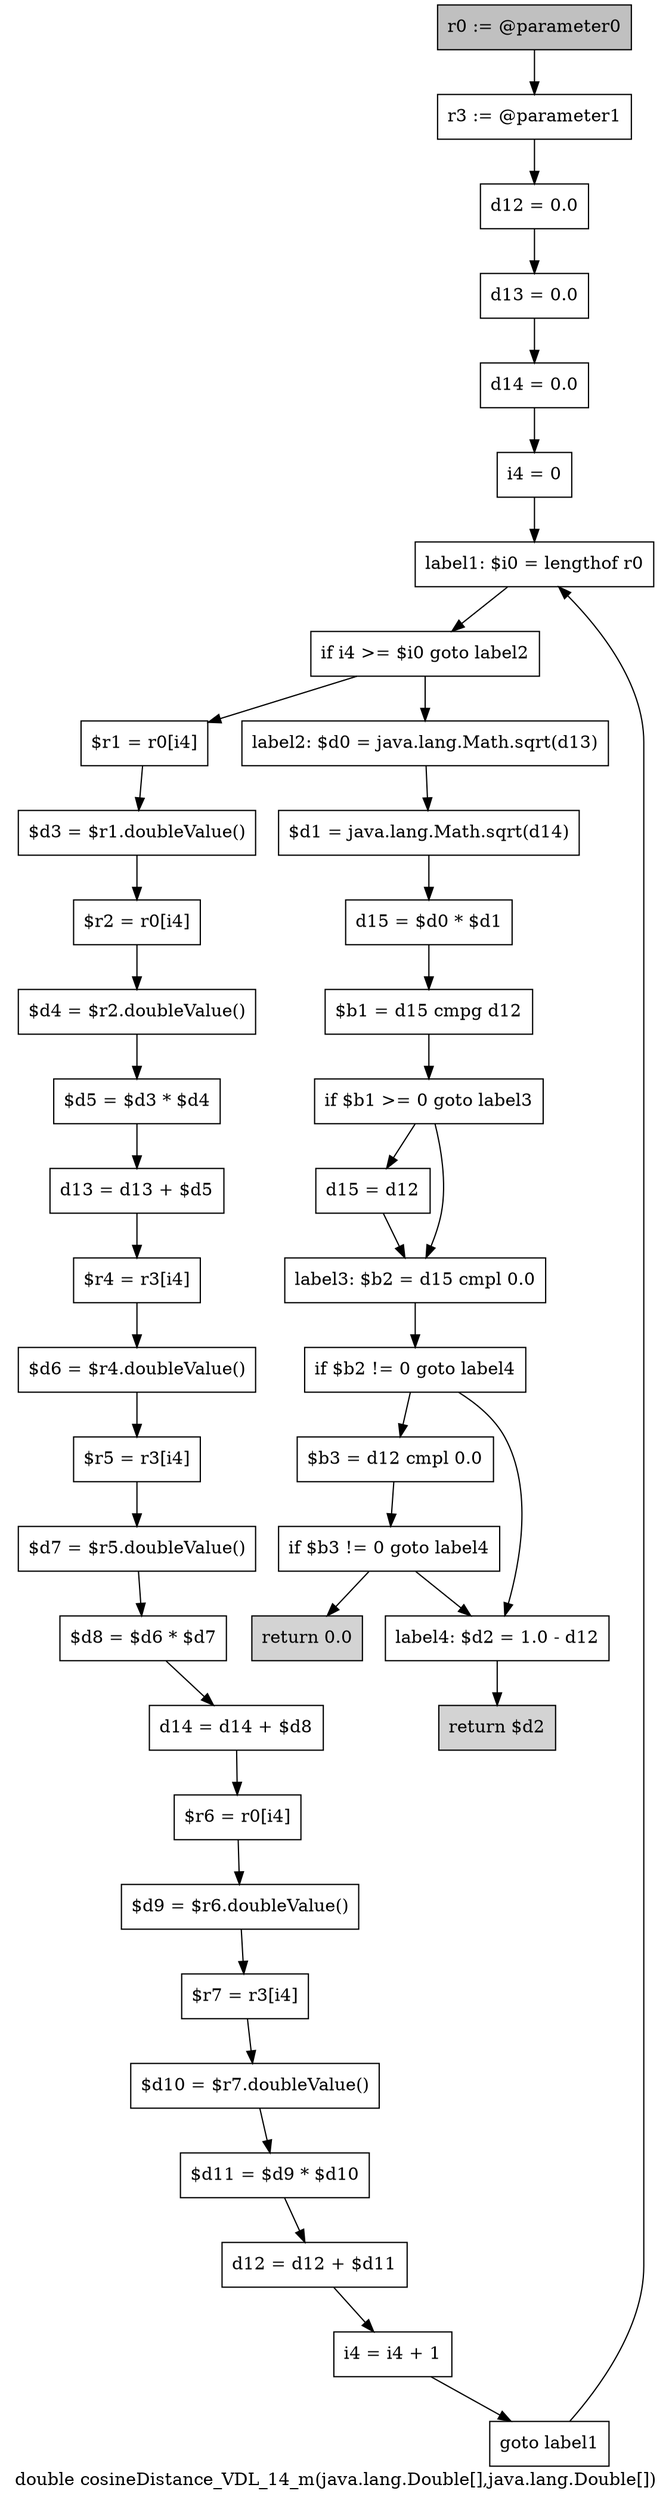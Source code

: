 digraph "double cosineDistance_VDL_14_m(java.lang.Double[],java.lang.Double[])" {
    label="double cosineDistance_VDL_14_m(java.lang.Double[],java.lang.Double[])";
    node [shape=box];
    "0" [style=filled,fillcolor=gray,label="r0 := @parameter0",];
    "1" [label="r3 := @parameter1",];
    "0"->"1";
    "2" [label="d12 = 0.0",];
    "1"->"2";
    "3" [label="d13 = 0.0",];
    "2"->"3";
    "4" [label="d14 = 0.0",];
    "3"->"4";
    "5" [label="i4 = 0",];
    "4"->"5";
    "6" [label="label1: $i0 = lengthof r0",];
    "5"->"6";
    "7" [label="if i4 >= $i0 goto label2",];
    "6"->"7";
    "8" [label="$r1 = r0[i4]",];
    "7"->"8";
    "28" [label="label2: $d0 = java.lang.Math.sqrt(d13)",];
    "7"->"28";
    "9" [label="$d3 = $r1.doubleValue()",];
    "8"->"9";
    "10" [label="$r2 = r0[i4]",];
    "9"->"10";
    "11" [label="$d4 = $r2.doubleValue()",];
    "10"->"11";
    "12" [label="$d5 = $d3 * $d4",];
    "11"->"12";
    "13" [label="d13 = d13 + $d5",];
    "12"->"13";
    "14" [label="$r4 = r3[i4]",];
    "13"->"14";
    "15" [label="$d6 = $r4.doubleValue()",];
    "14"->"15";
    "16" [label="$r5 = r3[i4]",];
    "15"->"16";
    "17" [label="$d7 = $r5.doubleValue()",];
    "16"->"17";
    "18" [label="$d8 = $d6 * $d7",];
    "17"->"18";
    "19" [label="d14 = d14 + $d8",];
    "18"->"19";
    "20" [label="$r6 = r0[i4]",];
    "19"->"20";
    "21" [label="$d9 = $r6.doubleValue()",];
    "20"->"21";
    "22" [label="$r7 = r3[i4]",];
    "21"->"22";
    "23" [label="$d10 = $r7.doubleValue()",];
    "22"->"23";
    "24" [label="$d11 = $d9 * $d10",];
    "23"->"24";
    "25" [label="d12 = d12 + $d11",];
    "24"->"25";
    "26" [label="i4 = i4 + 1",];
    "25"->"26";
    "27" [label="goto label1",];
    "26"->"27";
    "27"->"6";
    "29" [label="$d1 = java.lang.Math.sqrt(d14)",];
    "28"->"29";
    "30" [label="d15 = $d0 * $d1",];
    "29"->"30";
    "31" [label="$b1 = d15 cmpg d12",];
    "30"->"31";
    "32" [label="if $b1 >= 0 goto label3",];
    "31"->"32";
    "33" [label="d15 = d12",];
    "32"->"33";
    "34" [label="label3: $b2 = d15 cmpl 0.0",];
    "32"->"34";
    "33"->"34";
    "35" [label="if $b2 != 0 goto label4",];
    "34"->"35";
    "36" [label="$b3 = d12 cmpl 0.0",];
    "35"->"36";
    "39" [label="label4: $d2 = 1.0 - d12",];
    "35"->"39";
    "37" [label="if $b3 != 0 goto label4",];
    "36"->"37";
    "38" [style=filled,fillcolor=lightgray,label="return 0.0",];
    "37"->"38";
    "37"->"39";
    "40" [style=filled,fillcolor=lightgray,label="return $d2",];
    "39"->"40";
}
